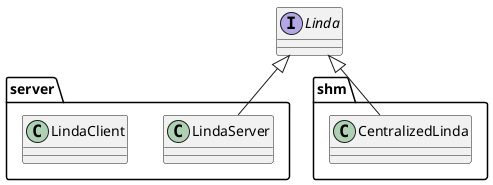 @startuml mainCD

interface Linda

package server{
    class LindaServer
    class LindaClient
}

package shm{
    class CentralizedLinda
}


CentralizedLinda -u-|> Linda
LindaServer -u-|> Linda


@enduml